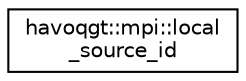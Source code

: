 digraph "Graphical Class Hierarchy"
{
  edge [fontname="Helvetica",fontsize="10",labelfontname="Helvetica",labelfontsize="10"];
  node [fontname="Helvetica",fontsize="10",shape=record];
  rankdir="LR";
  Node1 [label="havoqgt::mpi::local\l_source_id",height=0.2,width=0.4,color="black", fillcolor="white", style="filled",URL="$classhavoqgt_1_1mpi_1_1local__source__id.html"];
}
